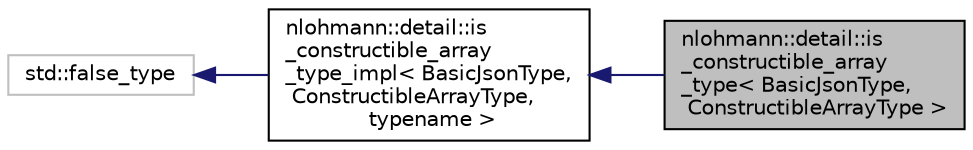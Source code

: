 digraph "nlohmann::detail::is_constructible_array_type&lt; BasicJsonType, ConstructibleArrayType &gt;"
{
 // LATEX_PDF_SIZE
  edge [fontname="Helvetica",fontsize="10",labelfontname="Helvetica",labelfontsize="10"];
  node [fontname="Helvetica",fontsize="10",shape=record];
  rankdir="LR";
  Node1 [label="nlohmann::detail::is\l_constructible_array\l_type\< BasicJsonType,\l ConstructibleArrayType \>",height=0.2,width=0.4,color="black", fillcolor="grey75", style="filled", fontcolor="black",tooltip=" "];
  Node2 -> Node1 [dir="back",color="midnightblue",fontsize="10",style="solid",fontname="Helvetica"];
  Node2 [label="nlohmann::detail::is\l_constructible_array\l_type_impl\< BasicJsonType,\l ConstructibleArrayType,\l typename \>",height=0.2,width=0.4,color="black", fillcolor="white", style="filled",URL="$structnlohmann_1_1detail_1_1is__constructible__array__type__impl.html",tooltip=" "];
  Node3 -> Node2 [dir="back",color="midnightblue",fontsize="10",style="solid",fontname="Helvetica"];
  Node3 [label="std::false_type",height=0.2,width=0.4,color="grey75", fillcolor="white", style="filled",tooltip=" "];
}
